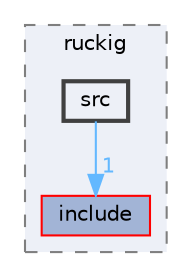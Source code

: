 digraph "tesseract_time_parameterization/ruckig/src"
{
 // LATEX_PDF_SIZE
  bgcolor="transparent";
  edge [fontname=Helvetica,fontsize=10,labelfontname=Helvetica,labelfontsize=10];
  node [fontname=Helvetica,fontsize=10,shape=box,height=0.2,width=0.4];
  compound=true
  subgraph clusterdir_b5dec49cbc3c5e6b4a812335a7961697 {
    graph [ bgcolor="#edf0f7", pencolor="grey50", label="ruckig", fontname=Helvetica,fontsize=10 style="filled,dashed", URL="dir_b5dec49cbc3c5e6b4a812335a7961697.html",tooltip=""]
  dir_3fa95a20ab75f10575b573307fb540c4 [label="include", fillcolor="#a2b4d6", color="red", style="filled", URL="dir_3fa95a20ab75f10575b573307fb540c4.html",tooltip=""];
  dir_c96f2b531eea67787588575f90eb5640 [label="src", fillcolor="#edf0f7", color="grey25", style="filled,bold", URL="dir_c96f2b531eea67787588575f90eb5640.html",tooltip=""];
  }
  dir_c96f2b531eea67787588575f90eb5640->dir_3fa95a20ab75f10575b573307fb540c4 [headlabel="1", labeldistance=1.5 headhref="dir_000056_000020.html" color="steelblue1" fontcolor="steelblue1"];
}

